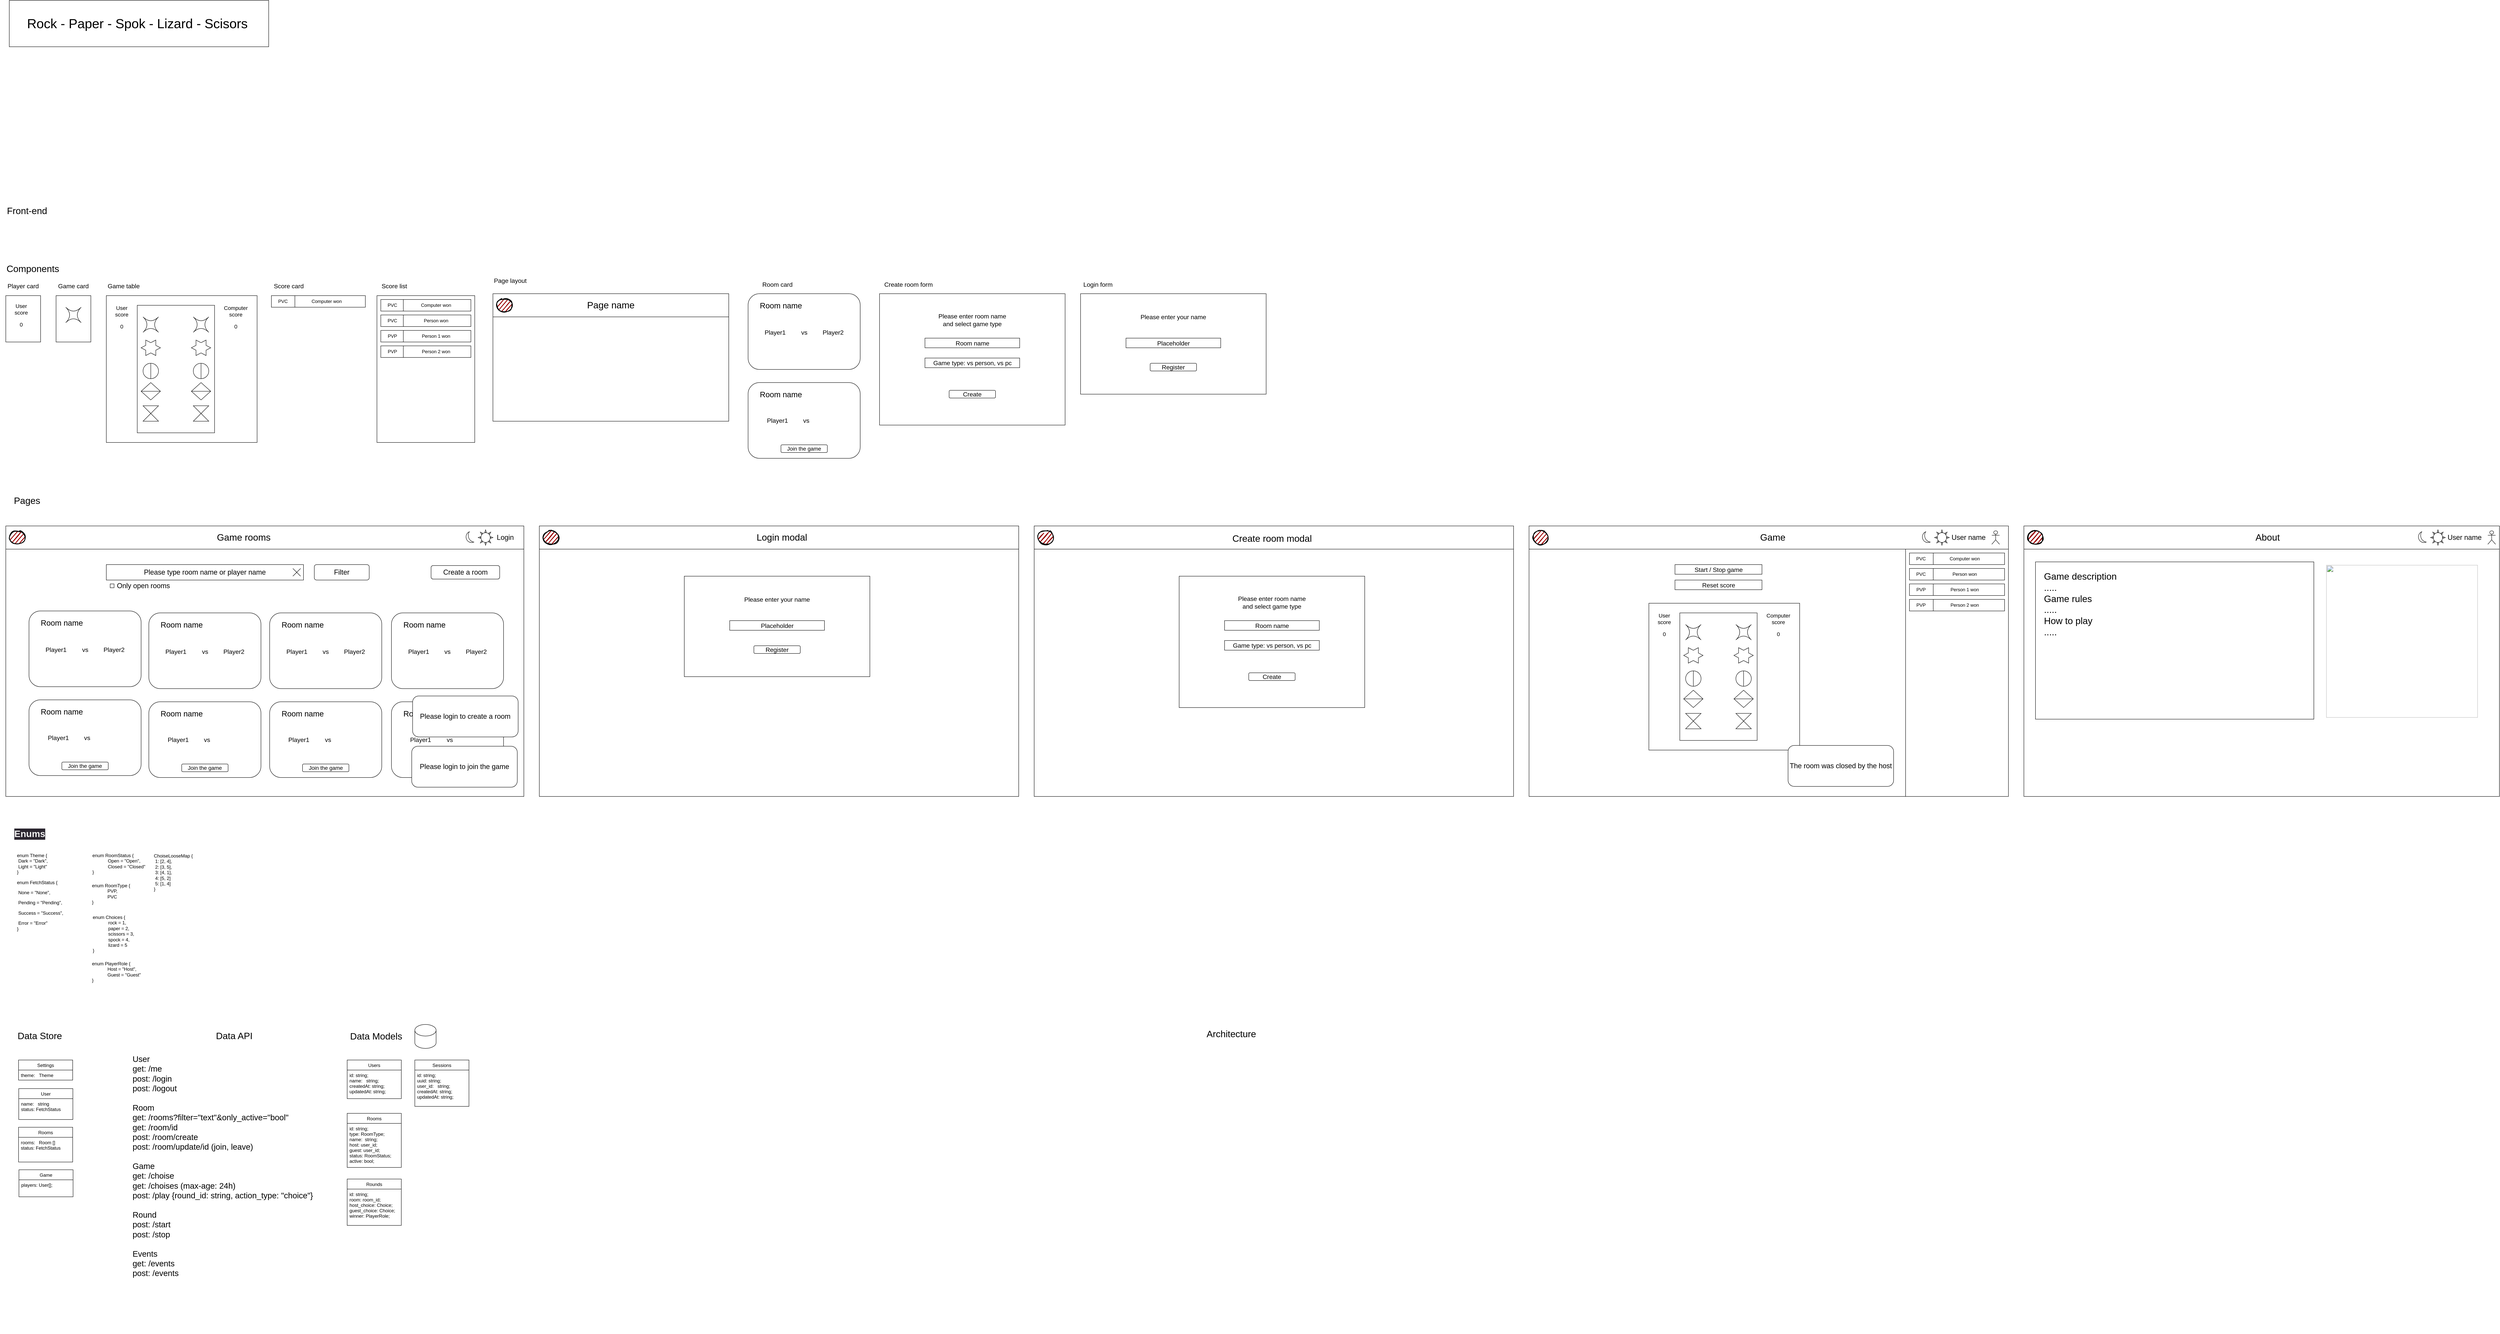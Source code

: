 <mxfile version="21.1.2" type="device">
  <diagram id="Yhe4_dBiRpnGmSM2h0tJ" name="Page-1">
    <mxGraphModel dx="391" dy="1431" grid="1" gridSize="10" guides="1" tooltips="1" connect="1" arrows="1" fold="1" page="1" pageScale="1" pageWidth="827" pageHeight="1169" math="0" shadow="0">
      <root>
        <mxCell id="0" />
        <mxCell id="1" parent="0" />
        <mxCell id="0bNmZjSGsrC72rVKNUDb-1" value="" style="rounded=0;whiteSpace=wrap;html=1;" parent="1" vertex="1">
          <mxGeometry x="400" y="204" width="390" height="380" as="geometry" />
        </mxCell>
        <mxCell id="0bNmZjSGsrC72rVKNUDb-2" value="User score" style="text;html=1;strokeColor=none;fillColor=none;align=center;verticalAlign=middle;whiteSpace=wrap;rounded=0;fontSize=14;" parent="1" vertex="1">
          <mxGeometry x="410" y="229" width="60" height="30" as="geometry" />
        </mxCell>
        <mxCell id="0bNmZjSGsrC72rVKNUDb-3" value="Computer score" style="text;html=1;strokeColor=none;fillColor=none;align=center;verticalAlign=middle;whiteSpace=wrap;rounded=0;fontSize=14;" parent="1" vertex="1">
          <mxGeometry x="700" y="229" width="70" height="30" as="geometry" />
        </mxCell>
        <mxCell id="0bNmZjSGsrC72rVKNUDb-5" value="0" style="text;html=1;strokeColor=none;fillColor=none;align=center;verticalAlign=middle;whiteSpace=wrap;rounded=0;fontSize=14;" parent="1" vertex="1">
          <mxGeometry x="410" y="269" width="60" height="30" as="geometry" />
        </mxCell>
        <mxCell id="0bNmZjSGsrC72rVKNUDb-6" value="0" style="text;html=1;strokeColor=none;fillColor=none;align=center;verticalAlign=middle;whiteSpace=wrap;rounded=0;fontSize=14;" parent="1" vertex="1">
          <mxGeometry x="700" y="269" width="70" height="30" as="geometry" />
        </mxCell>
        <mxCell id="0bNmZjSGsrC72rVKNUDb-36" value="" style="rounded=0;whiteSpace=wrap;html=1;fontSize=14;" parent="1" vertex="1">
          <mxGeometry x="480" y="229" width="200" height="330" as="geometry" />
        </mxCell>
        <mxCell id="0bNmZjSGsrC72rVKNUDb-37" value="" style="shape=collate;whiteSpace=wrap;html=1;fontSize=14;" parent="1" vertex="1">
          <mxGeometry x="625" y="489" width="40" height="40" as="geometry" />
        </mxCell>
        <mxCell id="0bNmZjSGsrC72rVKNUDb-38" value="" style="shape=sortShape;perimeter=rhombusPerimeter;whiteSpace=wrap;html=1;fontSize=14;" parent="1" vertex="1">
          <mxGeometry x="620" y="429" width="50" height="45" as="geometry" />
        </mxCell>
        <mxCell id="0bNmZjSGsrC72rVKNUDb-39" value="" style="shape=lineEllipse;line=vertical;perimeter=ellipsePerimeter;whiteSpace=wrap;html=1;backgroundOutline=1;fontSize=14;" parent="1" vertex="1">
          <mxGeometry x="625" y="379" width="40" height="40" as="geometry" />
        </mxCell>
        <mxCell id="0bNmZjSGsrC72rVKNUDb-40" value="" style="shape=switch;whiteSpace=wrap;html=1;fontSize=14;" parent="1" vertex="1">
          <mxGeometry x="625" y="259" width="40" height="40" as="geometry" />
        </mxCell>
        <mxCell id="0bNmZjSGsrC72rVKNUDb-41" value="" style="verticalLabelPosition=bottom;verticalAlign=top;html=1;shape=mxgraph.basic.6_point_star;fontSize=14;" parent="1" vertex="1">
          <mxGeometry x="620" y="319" width="50" height="40" as="geometry" />
        </mxCell>
        <mxCell id="0bNmZjSGsrC72rVKNUDb-45" value="" style="shape=collate;whiteSpace=wrap;html=1;fontSize=14;" parent="1" vertex="1">
          <mxGeometry x="495" y="489" width="40" height="40" as="geometry" />
        </mxCell>
        <mxCell id="0bNmZjSGsrC72rVKNUDb-46" value="" style="shape=sortShape;perimeter=rhombusPerimeter;whiteSpace=wrap;html=1;fontSize=14;" parent="1" vertex="1">
          <mxGeometry x="490" y="429" width="50" height="45" as="geometry" />
        </mxCell>
        <mxCell id="0bNmZjSGsrC72rVKNUDb-47" value="" style="shape=lineEllipse;line=vertical;perimeter=ellipsePerimeter;whiteSpace=wrap;html=1;backgroundOutline=1;fontSize=14;" parent="1" vertex="1">
          <mxGeometry x="495" y="379" width="40" height="40" as="geometry" />
        </mxCell>
        <mxCell id="0bNmZjSGsrC72rVKNUDb-49" value="" style="verticalLabelPosition=bottom;verticalAlign=top;html=1;shape=mxgraph.basic.6_point_star;fontSize=14;" parent="1" vertex="1">
          <mxGeometry x="490" y="319" width="50" height="40" as="geometry" />
        </mxCell>
        <mxCell id="0bNmZjSGsrC72rVKNUDb-50" value="Components" style="text;html=1;strokeColor=none;fillColor=none;align=center;verticalAlign=middle;whiteSpace=wrap;rounded=0;fontSize=24;" parent="1" vertex="1">
          <mxGeometry x="140" y="120" width="140" height="30" as="geometry" />
        </mxCell>
        <mxCell id="0bNmZjSGsrC72rVKNUDb-56" value="" style="rounded=0;whiteSpace=wrap;html=1;" parent="1" vertex="1">
          <mxGeometry x="140" y="204" width="90" height="120" as="geometry" />
        </mxCell>
        <mxCell id="0bNmZjSGsrC72rVKNUDb-62" value="User score" style="text;html=1;strokeColor=none;fillColor=none;align=center;verticalAlign=middle;whiteSpace=wrap;rounded=0;fontSize=14;" parent="1" vertex="1">
          <mxGeometry x="150" y="224" width="60" height="30" as="geometry" />
        </mxCell>
        <mxCell id="0bNmZjSGsrC72rVKNUDb-63" value="0" style="text;html=1;strokeColor=none;fillColor=none;align=center;verticalAlign=middle;whiteSpace=wrap;rounded=0;fontSize=14;" parent="1" vertex="1">
          <mxGeometry x="150" y="264" width="60" height="30" as="geometry" />
        </mxCell>
        <mxCell id="0bNmZjSGsrC72rVKNUDb-64" value="Game table" style="text;html=1;strokeColor=none;fillColor=none;align=center;verticalAlign=middle;whiteSpace=wrap;rounded=0;fontSize=16;" parent="1" vertex="1">
          <mxGeometry x="400" y="164" width="90" height="30" as="geometry" />
        </mxCell>
        <mxCell id="0bNmZjSGsrC72rVKNUDb-65" value="Player card" style="text;html=1;strokeColor=none;fillColor=none;align=center;verticalAlign=middle;whiteSpace=wrap;rounded=0;fontSize=16;" parent="1" vertex="1">
          <mxGeometry x="140" y="164" width="90" height="30" as="geometry" />
        </mxCell>
        <mxCell id="0bNmZjSGsrC72rVKNUDb-66" value="Game card" style="text;html=1;strokeColor=none;fillColor=none;align=center;verticalAlign=middle;whiteSpace=wrap;rounded=0;fontSize=16;" parent="1" vertex="1">
          <mxGeometry x="270" y="164" width="90" height="30" as="geometry" />
        </mxCell>
        <mxCell id="0bNmZjSGsrC72rVKNUDb-67" value="" style="rounded=0;whiteSpace=wrap;html=1;" parent="1" vertex="1">
          <mxGeometry x="270" y="204" width="90" height="120" as="geometry" />
        </mxCell>
        <mxCell id="0bNmZjSGsrC72rVKNUDb-70" value="" style="shape=switch;whiteSpace=wrap;html=1;fontSize=14;" parent="1" vertex="1">
          <mxGeometry x="495" y="259" width="40" height="40" as="geometry" />
        </mxCell>
        <mxCell id="0bNmZjSGsrC72rVKNUDb-71" value="" style="shape=switch;whiteSpace=wrap;html=1;fontSize=14;" parent="1" vertex="1">
          <mxGeometry x="295" y="234" width="40" height="40" as="geometry" />
        </mxCell>
        <mxCell id="cxl0kjxxXBH_ArZUtwH2-2" value="Score list" style="text;html=1;strokeColor=none;fillColor=none;align=center;verticalAlign=middle;whiteSpace=wrap;rounded=0;fontSize=16;" parent="1" vertex="1">
          <mxGeometry x="1100" y="164" width="90" height="30" as="geometry" />
        </mxCell>
        <mxCell id="cxl0kjxxXBH_ArZUtwH2-21" value="" style="rounded=0;whiteSpace=wrap;html=1;" parent="1" vertex="1">
          <mxGeometry x="1100" y="204" width="253" height="380" as="geometry" />
        </mxCell>
        <mxCell id="cxl0kjxxXBH_ArZUtwH2-22" value="" style="rounded=0;whiteSpace=wrap;html=1;" parent="1" vertex="1">
          <mxGeometry x="1110" y="214" width="233" height="30" as="geometry" />
        </mxCell>
        <mxCell id="cxl0kjxxXBH_ArZUtwH2-23" value="PVC" style="text;html=1;strokeColor=none;fillColor=none;align=center;verticalAlign=middle;whiteSpace=wrap;rounded=0;" parent="1" vertex="1">
          <mxGeometry x="1110" y="214" width="60" height="30" as="geometry" />
        </mxCell>
        <mxCell id="cxl0kjxxXBH_ArZUtwH2-25" value="" style="endArrow=none;html=1;rounded=0;entryX=0.25;entryY=0;entryDx=0;entryDy=0;exitX=0.25;exitY=1;exitDx=0;exitDy=0;" parent="1" source="cxl0kjxxXBH_ArZUtwH2-22" target="cxl0kjxxXBH_ArZUtwH2-22" edge="1">
          <mxGeometry width="50" height="50" relative="1" as="geometry">
            <mxPoint x="1170" y="274" as="sourcePoint" />
            <mxPoint x="1200" y="224" as="targetPoint" />
          </mxGeometry>
        </mxCell>
        <mxCell id="cxl0kjxxXBH_ArZUtwH2-27" value="Computer won" style="text;html=1;strokeColor=none;fillColor=none;align=center;verticalAlign=middle;whiteSpace=wrap;rounded=0;" parent="1" vertex="1">
          <mxGeometry x="1203" y="214" width="100" height="30" as="geometry" />
        </mxCell>
        <mxCell id="cxl0kjxxXBH_ArZUtwH2-28" value="" style="rounded=0;whiteSpace=wrap;html=1;" parent="1" vertex="1">
          <mxGeometry x="1110" y="254" width="233" height="30" as="geometry" />
        </mxCell>
        <mxCell id="cxl0kjxxXBH_ArZUtwH2-29" value="PVC" style="text;html=1;strokeColor=none;fillColor=none;align=center;verticalAlign=middle;whiteSpace=wrap;rounded=0;" parent="1" vertex="1">
          <mxGeometry x="1110" y="254" width="60" height="30" as="geometry" />
        </mxCell>
        <mxCell id="cxl0kjxxXBH_ArZUtwH2-30" value="" style="endArrow=none;html=1;rounded=0;entryX=0.25;entryY=0;entryDx=0;entryDy=0;exitX=0.25;exitY=1;exitDx=0;exitDy=0;" parent="1" source="cxl0kjxxXBH_ArZUtwH2-28" target="cxl0kjxxXBH_ArZUtwH2-28" edge="1">
          <mxGeometry width="50" height="50" relative="1" as="geometry">
            <mxPoint x="1170" y="314" as="sourcePoint" />
            <mxPoint x="1200" y="264" as="targetPoint" />
          </mxGeometry>
        </mxCell>
        <mxCell id="cxl0kjxxXBH_ArZUtwH2-31" value="Person won" style="text;html=1;strokeColor=none;fillColor=none;align=center;verticalAlign=middle;whiteSpace=wrap;rounded=0;" parent="1" vertex="1">
          <mxGeometry x="1203" y="254" width="100" height="30" as="geometry" />
        </mxCell>
        <mxCell id="cxl0kjxxXBH_ArZUtwH2-32" value="" style="rounded=0;whiteSpace=wrap;html=1;" parent="1" vertex="1">
          <mxGeometry x="1110" y="294" width="233" height="30" as="geometry" />
        </mxCell>
        <mxCell id="cxl0kjxxXBH_ArZUtwH2-33" value="PVP" style="text;html=1;strokeColor=none;fillColor=none;align=center;verticalAlign=middle;whiteSpace=wrap;rounded=0;" parent="1" vertex="1">
          <mxGeometry x="1110" y="294" width="60" height="30" as="geometry" />
        </mxCell>
        <mxCell id="cxl0kjxxXBH_ArZUtwH2-34" value="" style="endArrow=none;html=1;rounded=0;entryX=0.25;entryY=0;entryDx=0;entryDy=0;exitX=0.25;exitY=1;exitDx=0;exitDy=0;" parent="1" source="cxl0kjxxXBH_ArZUtwH2-32" target="cxl0kjxxXBH_ArZUtwH2-32" edge="1">
          <mxGeometry width="50" height="50" relative="1" as="geometry">
            <mxPoint x="1170" y="354" as="sourcePoint" />
            <mxPoint x="1200" y="304" as="targetPoint" />
          </mxGeometry>
        </mxCell>
        <mxCell id="cxl0kjxxXBH_ArZUtwH2-35" value="Person 1 won" style="text;html=1;strokeColor=none;fillColor=none;align=center;verticalAlign=middle;whiteSpace=wrap;rounded=0;" parent="1" vertex="1">
          <mxGeometry x="1203" y="294" width="100" height="30" as="geometry" />
        </mxCell>
        <mxCell id="cxl0kjxxXBH_ArZUtwH2-36" value="" style="rounded=0;whiteSpace=wrap;html=1;" parent="1" vertex="1">
          <mxGeometry x="1110" y="334" width="233" height="30" as="geometry" />
        </mxCell>
        <mxCell id="cxl0kjxxXBH_ArZUtwH2-37" value="PVP" style="text;html=1;strokeColor=none;fillColor=none;align=center;verticalAlign=middle;whiteSpace=wrap;rounded=0;" parent="1" vertex="1">
          <mxGeometry x="1110" y="334" width="60" height="30" as="geometry" />
        </mxCell>
        <mxCell id="cxl0kjxxXBH_ArZUtwH2-38" value="" style="endArrow=none;html=1;rounded=0;entryX=0.25;entryY=0;entryDx=0;entryDy=0;exitX=0.25;exitY=1;exitDx=0;exitDy=0;" parent="1" source="cxl0kjxxXBH_ArZUtwH2-36" target="cxl0kjxxXBH_ArZUtwH2-36" edge="1">
          <mxGeometry width="50" height="50" relative="1" as="geometry">
            <mxPoint x="1170" y="394" as="sourcePoint" />
            <mxPoint x="1200" y="344" as="targetPoint" />
          </mxGeometry>
        </mxCell>
        <mxCell id="cxl0kjxxXBH_ArZUtwH2-39" value="Person 2&amp;nbsp;won" style="text;html=1;strokeColor=none;fillColor=none;align=center;verticalAlign=middle;whiteSpace=wrap;rounded=0;" parent="1" vertex="1">
          <mxGeometry x="1203" y="334" width="100" height="30" as="geometry" />
        </mxCell>
        <mxCell id="cxl0kjxxXBH_ArZUtwH2-40" value="Score card" style="text;html=1;strokeColor=none;fillColor=none;align=center;verticalAlign=middle;whiteSpace=wrap;rounded=0;fontSize=16;" parent="1" vertex="1">
          <mxGeometry x="827" y="164" width="90" height="30" as="geometry" />
        </mxCell>
        <mxCell id="cxl0kjxxXBH_ArZUtwH2-41" value="" style="rounded=0;whiteSpace=wrap;html=1;" parent="1" vertex="1">
          <mxGeometry x="827" y="204" width="243" height="30" as="geometry" />
        </mxCell>
        <mxCell id="cxl0kjxxXBH_ArZUtwH2-42" value="PVC" style="text;html=1;strokeColor=none;fillColor=none;align=center;verticalAlign=middle;whiteSpace=wrap;rounded=0;" parent="1" vertex="1">
          <mxGeometry x="827" y="204" width="60" height="30" as="geometry" />
        </mxCell>
        <mxCell id="cxl0kjxxXBH_ArZUtwH2-43" value="" style="endArrow=none;html=1;rounded=0;entryX=0.25;entryY=0;entryDx=0;entryDy=0;exitX=0.25;exitY=1;exitDx=0;exitDy=0;" parent="1" source="cxl0kjxxXBH_ArZUtwH2-41" target="cxl0kjxxXBH_ArZUtwH2-41" edge="1">
          <mxGeometry width="50" height="50" relative="1" as="geometry">
            <mxPoint x="887" y="264" as="sourcePoint" />
            <mxPoint x="917" y="214" as="targetPoint" />
          </mxGeometry>
        </mxCell>
        <mxCell id="cxl0kjxxXBH_ArZUtwH2-44" value="Computer won" style="text;html=1;strokeColor=none;fillColor=none;align=center;verticalAlign=middle;whiteSpace=wrap;rounded=0;" parent="1" vertex="1">
          <mxGeometry x="920" y="204" width="100" height="30" as="geometry" />
        </mxCell>
        <mxCell id="cxl0kjxxXBH_ArZUtwH2-80" value="" style="rounded=0;whiteSpace=wrap;html=1;" parent="1" vertex="1">
          <mxGeometry x="4080" y="800" width="1240" height="700" as="geometry" />
        </mxCell>
        <mxCell id="cxl0kjxxXBH_ArZUtwH2-81" value="" style="rounded=0;whiteSpace=wrap;html=1;" parent="1" vertex="1">
          <mxGeometry x="4390" y="1000" width="390" height="380" as="geometry" />
        </mxCell>
        <mxCell id="cxl0kjxxXBH_ArZUtwH2-82" value="User score" style="text;html=1;strokeColor=none;fillColor=none;align=center;verticalAlign=middle;whiteSpace=wrap;rounded=0;fontSize=14;" parent="1" vertex="1">
          <mxGeometry x="4400" y="1025" width="60" height="30" as="geometry" />
        </mxCell>
        <mxCell id="cxl0kjxxXBH_ArZUtwH2-83" value="Computer score" style="text;html=1;strokeColor=none;fillColor=none;align=center;verticalAlign=middle;whiteSpace=wrap;rounded=0;fontSize=14;" parent="1" vertex="1">
          <mxGeometry x="4690" y="1025" width="70" height="30" as="geometry" />
        </mxCell>
        <mxCell id="cxl0kjxxXBH_ArZUtwH2-84" value="0" style="text;html=1;strokeColor=none;fillColor=none;align=center;verticalAlign=middle;whiteSpace=wrap;rounded=0;fontSize=14;" parent="1" vertex="1">
          <mxGeometry x="4400" y="1065" width="60" height="30" as="geometry" />
        </mxCell>
        <mxCell id="cxl0kjxxXBH_ArZUtwH2-85" value="0" style="text;html=1;strokeColor=none;fillColor=none;align=center;verticalAlign=middle;whiteSpace=wrap;rounded=0;fontSize=14;" parent="1" vertex="1">
          <mxGeometry x="4690" y="1065" width="70" height="30" as="geometry" />
        </mxCell>
        <mxCell id="cxl0kjxxXBH_ArZUtwH2-86" value="" style="rounded=0;whiteSpace=wrap;html=1;fontSize=14;" parent="1" vertex="1">
          <mxGeometry x="4470" y="1025" width="200" height="330" as="geometry" />
        </mxCell>
        <mxCell id="cxl0kjxxXBH_ArZUtwH2-87" value="" style="shape=collate;whiteSpace=wrap;html=1;fontSize=14;" parent="1" vertex="1">
          <mxGeometry x="4615" y="1285" width="40" height="40" as="geometry" />
        </mxCell>
        <mxCell id="cxl0kjxxXBH_ArZUtwH2-88" value="" style="shape=sortShape;perimeter=rhombusPerimeter;whiteSpace=wrap;html=1;fontSize=14;" parent="1" vertex="1">
          <mxGeometry x="4610" y="1225" width="50" height="45" as="geometry" />
        </mxCell>
        <mxCell id="cxl0kjxxXBH_ArZUtwH2-89" value="" style="shape=lineEllipse;line=vertical;perimeter=ellipsePerimeter;whiteSpace=wrap;html=1;backgroundOutline=1;fontSize=14;" parent="1" vertex="1">
          <mxGeometry x="4615" y="1175" width="40" height="40" as="geometry" />
        </mxCell>
        <mxCell id="cxl0kjxxXBH_ArZUtwH2-90" value="" style="shape=switch;whiteSpace=wrap;html=1;fontSize=14;" parent="1" vertex="1">
          <mxGeometry x="4615" y="1055" width="40" height="40" as="geometry" />
        </mxCell>
        <mxCell id="cxl0kjxxXBH_ArZUtwH2-91" value="" style="verticalLabelPosition=bottom;verticalAlign=top;html=1;shape=mxgraph.basic.6_point_star;fontSize=14;" parent="1" vertex="1">
          <mxGeometry x="4610" y="1115" width="50" height="40" as="geometry" />
        </mxCell>
        <mxCell id="cxl0kjxxXBH_ArZUtwH2-92" value="" style="shape=collate;whiteSpace=wrap;html=1;fontSize=14;" parent="1" vertex="1">
          <mxGeometry x="4485" y="1285" width="40" height="40" as="geometry" />
        </mxCell>
        <mxCell id="cxl0kjxxXBH_ArZUtwH2-93" value="" style="shape=sortShape;perimeter=rhombusPerimeter;whiteSpace=wrap;html=1;fontSize=14;" parent="1" vertex="1">
          <mxGeometry x="4480" y="1225" width="50" height="45" as="geometry" />
        </mxCell>
        <mxCell id="cxl0kjxxXBH_ArZUtwH2-94" value="" style="shape=lineEllipse;line=vertical;perimeter=ellipsePerimeter;whiteSpace=wrap;html=1;backgroundOutline=1;fontSize=14;" parent="1" vertex="1">
          <mxGeometry x="4485" y="1175" width="40" height="40" as="geometry" />
        </mxCell>
        <mxCell id="cxl0kjxxXBH_ArZUtwH2-95" value="" style="verticalLabelPosition=bottom;verticalAlign=top;html=1;shape=mxgraph.basic.6_point_star;fontSize=14;" parent="1" vertex="1">
          <mxGeometry x="4480" y="1115" width="50" height="40" as="geometry" />
        </mxCell>
        <mxCell id="cxl0kjxxXBH_ArZUtwH2-96" value="" style="shape=switch;whiteSpace=wrap;html=1;fontSize=14;" parent="1" vertex="1">
          <mxGeometry x="4485" y="1055" width="40" height="40" as="geometry" />
        </mxCell>
        <mxCell id="cxl0kjxxXBH_ArZUtwH2-97" value="" style="rounded=0;whiteSpace=wrap;html=1;" parent="1" vertex="1">
          <mxGeometry x="5054" y="860" width="266" height="640" as="geometry" />
        </mxCell>
        <mxCell id="cxl0kjxxXBH_ArZUtwH2-98" value="" style="rounded=0;whiteSpace=wrap;html=1;" parent="1" vertex="1">
          <mxGeometry x="5064" y="870" width="246" height="30" as="geometry" />
        </mxCell>
        <mxCell id="cxl0kjxxXBH_ArZUtwH2-99" value="PVC" style="text;html=1;strokeColor=none;fillColor=none;align=center;verticalAlign=middle;whiteSpace=wrap;rounded=0;" parent="1" vertex="1">
          <mxGeometry x="5064" y="870" width="60" height="30" as="geometry" />
        </mxCell>
        <mxCell id="cxl0kjxxXBH_ArZUtwH2-100" value="" style="endArrow=none;html=1;rounded=0;entryX=0.25;entryY=0;entryDx=0;entryDy=0;exitX=0.25;exitY=1;exitDx=0;exitDy=0;" parent="1" source="cxl0kjxxXBH_ArZUtwH2-98" target="cxl0kjxxXBH_ArZUtwH2-98" edge="1">
          <mxGeometry width="50" height="50" relative="1" as="geometry">
            <mxPoint x="5124" y="930" as="sourcePoint" />
            <mxPoint x="5154" y="880" as="targetPoint" />
          </mxGeometry>
        </mxCell>
        <mxCell id="cxl0kjxxXBH_ArZUtwH2-101" value="Computer won" style="text;html=1;strokeColor=none;fillColor=none;align=center;verticalAlign=middle;whiteSpace=wrap;rounded=0;" parent="1" vertex="1">
          <mxGeometry x="5157" y="870" width="100" height="30" as="geometry" />
        </mxCell>
        <mxCell id="cxl0kjxxXBH_ArZUtwH2-102" value="" style="rounded=0;whiteSpace=wrap;html=1;" parent="1" vertex="1">
          <mxGeometry x="5064" y="910" width="246" height="30" as="geometry" />
        </mxCell>
        <mxCell id="cxl0kjxxXBH_ArZUtwH2-103" value="PVC" style="text;html=1;strokeColor=none;fillColor=none;align=center;verticalAlign=middle;whiteSpace=wrap;rounded=0;" parent="1" vertex="1">
          <mxGeometry x="5064" y="910" width="60" height="30" as="geometry" />
        </mxCell>
        <mxCell id="cxl0kjxxXBH_ArZUtwH2-104" value="" style="endArrow=none;html=1;rounded=0;entryX=0.25;entryY=0;entryDx=0;entryDy=0;exitX=0.25;exitY=1;exitDx=0;exitDy=0;" parent="1" source="cxl0kjxxXBH_ArZUtwH2-102" target="cxl0kjxxXBH_ArZUtwH2-102" edge="1">
          <mxGeometry width="50" height="50" relative="1" as="geometry">
            <mxPoint x="5124" y="970" as="sourcePoint" />
            <mxPoint x="5154" y="920" as="targetPoint" />
          </mxGeometry>
        </mxCell>
        <mxCell id="cxl0kjxxXBH_ArZUtwH2-105" value="Person won" style="text;html=1;strokeColor=none;fillColor=none;align=center;verticalAlign=middle;whiteSpace=wrap;rounded=0;" parent="1" vertex="1">
          <mxGeometry x="5157" y="910" width="100" height="30" as="geometry" />
        </mxCell>
        <mxCell id="cxl0kjxxXBH_ArZUtwH2-106" value="" style="rounded=0;whiteSpace=wrap;html=1;" parent="1" vertex="1">
          <mxGeometry x="5064" y="950" width="246" height="30" as="geometry" />
        </mxCell>
        <mxCell id="cxl0kjxxXBH_ArZUtwH2-107" value="PVP" style="text;html=1;strokeColor=none;fillColor=none;align=center;verticalAlign=middle;whiteSpace=wrap;rounded=0;" parent="1" vertex="1">
          <mxGeometry x="5064" y="950" width="60" height="30" as="geometry" />
        </mxCell>
        <mxCell id="cxl0kjxxXBH_ArZUtwH2-108" value="" style="endArrow=none;html=1;rounded=0;entryX=0.25;entryY=0;entryDx=0;entryDy=0;exitX=0.25;exitY=1;exitDx=0;exitDy=0;" parent="1" source="cxl0kjxxXBH_ArZUtwH2-106" target="cxl0kjxxXBH_ArZUtwH2-106" edge="1">
          <mxGeometry width="50" height="50" relative="1" as="geometry">
            <mxPoint x="5124" y="1010" as="sourcePoint" />
            <mxPoint x="5154" y="960" as="targetPoint" />
          </mxGeometry>
        </mxCell>
        <mxCell id="cxl0kjxxXBH_ArZUtwH2-109" value="Person 1 won" style="text;html=1;strokeColor=none;fillColor=none;align=center;verticalAlign=middle;whiteSpace=wrap;rounded=0;" parent="1" vertex="1">
          <mxGeometry x="5157" y="950" width="100" height="30" as="geometry" />
        </mxCell>
        <mxCell id="cxl0kjxxXBH_ArZUtwH2-110" value="" style="rounded=0;whiteSpace=wrap;html=1;" parent="1" vertex="1">
          <mxGeometry x="5064" y="990" width="246" height="30" as="geometry" />
        </mxCell>
        <mxCell id="cxl0kjxxXBH_ArZUtwH2-111" value="PVP" style="text;html=1;strokeColor=none;fillColor=none;align=center;verticalAlign=middle;whiteSpace=wrap;rounded=0;" parent="1" vertex="1">
          <mxGeometry x="5064" y="990" width="60" height="30" as="geometry" />
        </mxCell>
        <mxCell id="cxl0kjxxXBH_ArZUtwH2-112" value="" style="endArrow=none;html=1;rounded=0;entryX=0.25;entryY=0;entryDx=0;entryDy=0;exitX=0.25;exitY=1;exitDx=0;exitDy=0;" parent="1" source="cxl0kjxxXBH_ArZUtwH2-110" target="cxl0kjxxXBH_ArZUtwH2-110" edge="1">
          <mxGeometry width="50" height="50" relative="1" as="geometry">
            <mxPoint x="5124" y="1050" as="sourcePoint" />
            <mxPoint x="5154" y="1000" as="targetPoint" />
          </mxGeometry>
        </mxCell>
        <mxCell id="cxl0kjxxXBH_ArZUtwH2-113" value="Person 2&amp;nbsp;won" style="text;html=1;strokeColor=none;fillColor=none;align=center;verticalAlign=middle;whiteSpace=wrap;rounded=0;" parent="1" vertex="1">
          <mxGeometry x="5157" y="990" width="100" height="30" as="geometry" />
        </mxCell>
        <mxCell id="cxl0kjxxXBH_ArZUtwH2-114" value="" style="rounded=0;whiteSpace=wrap;html=1;" parent="1" vertex="1">
          <mxGeometry x="4080" y="800" width="1240" height="60" as="geometry" />
        </mxCell>
        <mxCell id="cxl0kjxxXBH_ArZUtwH2-115" value="" style="ellipse;whiteSpace=wrap;html=1;strokeWidth=2;fillWeight=2;hachureGap=8;fillColor=#990000;fillStyle=dots;sketch=1;" parent="1" vertex="1">
          <mxGeometry x="4090" y="812.5" width="40" height="35" as="geometry" />
        </mxCell>
        <mxCell id="cxl0kjxxXBH_ArZUtwH2-119" value="Game" style="text;html=1;strokeColor=none;fillColor=none;align=center;verticalAlign=middle;whiteSpace=wrap;rounded=0;fontSize=24;" parent="1" vertex="1">
          <mxGeometry x="4633.75" y="815" width="152.5" height="30" as="geometry" />
        </mxCell>
        <mxCell id="cxl0kjxxXBH_ArZUtwH2-122" value="" style="rounded=0;whiteSpace=wrap;html=1;" parent="1" vertex="1">
          <mxGeometry x="5360" y="800" width="1230" height="700" as="geometry" />
        </mxCell>
        <mxCell id="cxl0kjxxXBH_ArZUtwH2-156" value="" style="rounded=0;whiteSpace=wrap;html=1;" parent="1" vertex="1">
          <mxGeometry x="5360" y="800" width="1230" height="60" as="geometry" />
        </mxCell>
        <mxCell id="cxl0kjxxXBH_ArZUtwH2-157" value="" style="ellipse;whiteSpace=wrap;html=1;strokeWidth=2;fillWeight=2;hachureGap=8;fillColor=#990000;fillStyle=dots;sketch=1;" parent="1" vertex="1">
          <mxGeometry x="5370" y="812.5" width="40" height="35" as="geometry" />
        </mxCell>
        <mxCell id="cxl0kjxxXBH_ArZUtwH2-158" value="About" style="text;html=1;strokeColor=none;fillColor=none;align=center;verticalAlign=middle;whiteSpace=wrap;rounded=0;fontSize=24;" parent="1" vertex="1">
          <mxGeometry x="5913.75" y="815" width="152.5" height="30" as="geometry" />
        </mxCell>
        <mxCell id="cxl0kjxxXBH_ArZUtwH2-162" value="&lt;meta charset=&quot;utf-8&quot;&gt;&lt;b id=&quot;docs-internal-guid-2ac57503-7fff-f6e9-b4ce-fe7399920512&quot; style=&quot;font-weight:normal;&quot;&gt;&lt;span style=&quot;border:none;display:inline-block;overflow:hidden;width:392px;height:395px;&quot;&gt;&lt;img style=&quot;margin-left:0px;margin-top:0px;&quot; height=&quot;395&quot; width=&quot;392&quot; src=&quot;https://lh4.googleusercontent.com/ucB3--M_30yGmEJfpCYrcSXI10EfaZs7s7QzJCr9ZlQcQEuOCeqfJs1aZdH_60KvUX0px6kwdvN_eWKWVX5hDx8XnCVTqWFpMG9bXi8JX_VUq0w6X02LqLYFUOr1EMrZA6esCNFl2YM-uINndnB2cv4&quot;&gt;&lt;/span&gt;&lt;/b&gt;" style="text;whiteSpace=wrap;html=1;fontSize=24;" parent="1" vertex="1">
          <mxGeometry x="6140" y="894" width="430" height="430" as="geometry" />
        </mxCell>
        <mxCell id="cxl0kjxxXBH_ArZUtwH2-163" value="" style="rounded=0;whiteSpace=wrap;html=1;fontSize=24;" parent="1" vertex="1">
          <mxGeometry x="5390" y="893" width="720" height="407" as="geometry" />
        </mxCell>
        <mxCell id="cxl0kjxxXBH_ArZUtwH2-165" value="Game description&lt;br&gt;.....&lt;br&gt;Game rules&lt;br&gt;.....&lt;br&gt;How to play&lt;br&gt;....." style="text;html=1;strokeColor=none;fillColor=none;align=left;verticalAlign=top;whiteSpace=wrap;rounded=0;fontSize=24;" parent="1" vertex="1">
          <mxGeometry x="5410" y="910" width="540" height="320" as="geometry" />
        </mxCell>
        <mxCell id="47OpDiA0oA8PgdaGgZOF-1" value="" style="rounded=0;whiteSpace=wrap;html=1;" parent="1" vertex="1">
          <mxGeometry x="149" y="-560" width="671" height="120" as="geometry" />
        </mxCell>
        <mxCell id="47OpDiA0oA8PgdaGgZOF-2" value="Rock - Paper - Spok - Lizard - Scisors&amp;nbsp;" style="text;html=1;strokeColor=none;fillColor=none;align=center;verticalAlign=middle;whiteSpace=wrap;rounded=0;fontSize=34;" parent="1" vertex="1">
          <mxGeometry x="174.5" y="-542.5" width="620" height="85" as="geometry" />
        </mxCell>
        <mxCell id="47OpDiA0oA8PgdaGgZOF-55" value="Start / Stop game" style="rounded=0;whiteSpace=wrap;html=1;fontSize=16;" parent="1" vertex="1">
          <mxGeometry x="4457.5" y="900" width="225" height="25" as="geometry" />
        </mxCell>
        <mxCell id="47OpDiA0oA8PgdaGgZOF-56" value="Reset score" style="rounded=0;whiteSpace=wrap;html=1;fontSize=16;" parent="1" vertex="1">
          <mxGeometry x="4457.5" y="940" width="225" height="25" as="geometry" />
        </mxCell>
        <mxCell id="47OpDiA0oA8PgdaGgZOF-98" value="Pages" style="text;html=1;strokeColor=none;fillColor=none;align=center;verticalAlign=middle;whiteSpace=wrap;rounded=0;fontSize=24;" parent="1" vertex="1">
          <mxGeometry x="140" y="720" width="110" height="30" as="geometry" />
        </mxCell>
        <mxCell id="47OpDiA0oA8PgdaGgZOF-100" value="" style="rounded=0;whiteSpace=wrap;html=1;" parent="1" vertex="1">
          <mxGeometry x="1400" y="199" width="610" height="330" as="geometry" />
        </mxCell>
        <mxCell id="47OpDiA0oA8PgdaGgZOF-101" value="" style="rounded=0;whiteSpace=wrap;html=1;" parent="1" vertex="1">
          <mxGeometry x="1400" y="199" width="610" height="60" as="geometry" />
        </mxCell>
        <mxCell id="47OpDiA0oA8PgdaGgZOF-102" value="" style="ellipse;whiteSpace=wrap;html=1;strokeWidth=2;fillWeight=2;hachureGap=8;fillColor=#990000;fillStyle=dots;sketch=1;" parent="1" vertex="1">
          <mxGeometry x="1410" y="211.5" width="40" height="35" as="geometry" />
        </mxCell>
        <mxCell id="47OpDiA0oA8PgdaGgZOF-103" value="Page name" style="text;html=1;strokeColor=none;fillColor=none;align=center;verticalAlign=middle;whiteSpace=wrap;rounded=0;fontSize=24;" parent="1" vertex="1">
          <mxGeometry x="1635" y="214" width="140" height="30" as="geometry" />
        </mxCell>
        <mxCell id="47OpDiA0oA8PgdaGgZOF-105" value="Page layout" style="text;html=1;strokeColor=none;fillColor=none;align=center;verticalAlign=middle;whiteSpace=wrap;rounded=0;fontSize=16;" parent="1" vertex="1">
          <mxGeometry x="1400" y="150" width="90" height="30" as="geometry" />
        </mxCell>
        <mxCell id="47OpDiA0oA8PgdaGgZOF-106" value="" style="rounded=0;whiteSpace=wrap;html=1;" parent="1" vertex="1">
          <mxGeometry x="1520" y="800" width="1240" height="700" as="geometry" />
        </mxCell>
        <mxCell id="47OpDiA0oA8PgdaGgZOF-107" value="" style="rounded=0;whiteSpace=wrap;html=1;" parent="1" vertex="1">
          <mxGeometry x="1520" y="800" width="1240" height="60" as="geometry" />
        </mxCell>
        <mxCell id="47OpDiA0oA8PgdaGgZOF-108" value="" style="ellipse;whiteSpace=wrap;html=1;strokeWidth=2;fillWeight=2;hachureGap=8;fillColor=#990000;fillStyle=dots;sketch=1;" parent="1" vertex="1">
          <mxGeometry x="1530" y="812.5" width="40" height="35" as="geometry" />
        </mxCell>
        <mxCell id="47OpDiA0oA8PgdaGgZOF-109" value="Login modal" style="text;html=1;strokeColor=none;fillColor=none;align=center;verticalAlign=middle;whiteSpace=wrap;rounded=0;fontSize=24;" parent="1" vertex="1">
          <mxGeometry x="2065" y="815" width="165" height="30" as="geometry" />
        </mxCell>
        <mxCell id="47OpDiA0oA8PgdaGgZOF-110" value="" style="rounded=0;whiteSpace=wrap;html=1;" parent="1" vertex="1">
          <mxGeometry x="1895" y="930" width="480" height="260" as="geometry" />
        </mxCell>
        <mxCell id="47OpDiA0oA8PgdaGgZOF-111" value="Please enter your name" style="text;html=1;strokeColor=none;fillColor=none;align=center;verticalAlign=middle;whiteSpace=wrap;rounded=0;fontSize=16;" parent="1" vertex="1">
          <mxGeometry x="2035" y="975" width="200" height="30" as="geometry" />
        </mxCell>
        <mxCell id="47OpDiA0oA8PgdaGgZOF-112" value="Placeholder" style="rounded=0;whiteSpace=wrap;html=1;fontSize=16;" parent="1" vertex="1">
          <mxGeometry x="2012.5" y="1045" width="245" height="25" as="geometry" />
        </mxCell>
        <mxCell id="47OpDiA0oA8PgdaGgZOF-113" value="Register" style="rounded=1;whiteSpace=wrap;html=1;fontSize=16;" parent="1" vertex="1">
          <mxGeometry x="2075" y="1110" width="120" height="20" as="geometry" />
        </mxCell>
        <mxCell id="47OpDiA0oA8PgdaGgZOF-114" value="" style="rounded=0;whiteSpace=wrap;html=1;" parent="1" vertex="1">
          <mxGeometry x="140" y="800" width="1340" height="700" as="geometry" />
        </mxCell>
        <mxCell id="47OpDiA0oA8PgdaGgZOF-115" value="" style="rounded=0;whiteSpace=wrap;html=1;" parent="1" vertex="1">
          <mxGeometry x="140" y="800" width="1340" height="60" as="geometry" />
        </mxCell>
        <mxCell id="47OpDiA0oA8PgdaGgZOF-116" value="" style="ellipse;whiteSpace=wrap;html=1;strokeWidth=2;fillWeight=2;hachureGap=8;fillColor=#990000;fillStyle=dots;sketch=1;" parent="1" vertex="1">
          <mxGeometry x="150" y="812.5" width="40" height="35" as="geometry" />
        </mxCell>
        <mxCell id="47OpDiA0oA8PgdaGgZOF-117" value="Game rooms" style="text;html=1;strokeColor=none;fillColor=none;align=center;verticalAlign=middle;whiteSpace=wrap;rounded=0;fontSize=24;" parent="1" vertex="1">
          <mxGeometry x="662.5" y="815" width="185" height="30" as="geometry" />
        </mxCell>
        <mxCell id="47OpDiA0oA8PgdaGgZOF-124" value="Data API" style="text;html=1;strokeColor=none;fillColor=none;align=center;verticalAlign=middle;whiteSpace=wrap;rounded=0;fontSize=24;" parent="1" vertex="1">
          <mxGeometry x="661" y="2105" width="140" height="30" as="geometry" />
        </mxCell>
        <mxCell id="47OpDiA0oA8PgdaGgZOF-125" value="Data Store" style="text;html=1;strokeColor=none;fillColor=none;align=center;verticalAlign=middle;whiteSpace=wrap;rounded=0;fontSize=24;" parent="1" vertex="1">
          <mxGeometry x="157.5" y="2105" width="140" height="30" as="geometry" />
        </mxCell>
        <mxCell id="47OpDiA0oA8PgdaGgZOF-126" value="Architecture" style="text;html=1;strokeColor=none;fillColor=none;align=center;verticalAlign=middle;whiteSpace=wrap;rounded=0;fontSize=24;" parent="1" vertex="1">
          <mxGeometry x="3240" y="2100" width="140" height="30" as="geometry" />
        </mxCell>
        <mxCell id="47OpDiA0oA8PgdaGgZOF-127" value="Settings" style="swimlane;fontStyle=0;childLayout=stackLayout;horizontal=1;startSize=26;fillColor=none;horizontalStack=0;resizeParent=1;resizeParentMax=0;resizeLast=0;collapsible=1;marginBottom=0;" parent="1" vertex="1">
          <mxGeometry x="173" y="2182" width="140" height="52" as="geometry" />
        </mxCell>
        <mxCell id="47OpDiA0oA8PgdaGgZOF-128" value="theme:   Theme" style="text;strokeColor=none;fillColor=none;align=left;verticalAlign=top;spacingLeft=4;spacingRight=4;overflow=hidden;rotatable=0;points=[[0,0.5],[1,0.5]];portConstraint=eastwest;" parent="47OpDiA0oA8PgdaGgZOF-127" vertex="1">
          <mxGeometry y="26" width="140" height="26" as="geometry" />
        </mxCell>
        <mxCell id="47OpDiA0oA8PgdaGgZOF-129" value="&lt;h1&gt;&lt;/h1&gt;enum&amp;nbsp;&lt;span style=&quot;background-color: initial;&quot;&gt;Theme {&lt;br&gt;&lt;/span&gt;&lt;span style=&quot;background-color: initial;&quot;&gt;&lt;span style=&quot;white-space: pre;&quot;&gt; &lt;/span&gt;Dark = &quot;Dark&quot;,&lt;br&gt;&lt;/span&gt;&lt;span style=&quot;background-color: initial;&quot;&gt;&lt;span style=&quot;white-space: pre;&quot;&gt; &lt;/span&gt;Light = &quot;Light&quot;&lt;br&gt;&lt;/span&gt;&lt;span style=&quot;background-color: initial;&quot;&gt;}&lt;/span&gt;&lt;span style=&quot;background-color: initial;&quot;&gt;&lt;br&gt;&lt;/span&gt;&lt;p&gt;&lt;span style=&quot;background-color: initial;&quot;&gt;enum FetchStatus {&lt;/span&gt;&lt;/p&gt;&lt;p&gt;&lt;span style=&quot;background-color: initial; white-space: pre;&quot;&gt; &lt;/span&gt;&lt;span style=&quot;background-color: initial;&quot;&gt;None = &quot;None&quot;,&lt;/span&gt;&lt;/p&gt;&lt;p&gt;&lt;span style=&quot;background-color: initial;&quot;&gt;&lt;span style=&quot;white-space: pre;&quot;&gt; &lt;/span&gt;Pending = &quot;Pending&quot;,&lt;/span&gt;&lt;/p&gt;&lt;p&gt;&lt;span style=&quot;background-color: initial;&quot;&gt;&lt;span style=&quot;white-space: pre;&quot;&gt; &lt;/span&gt;Success = &quot;Success&quot;,&lt;/span&gt;&lt;/p&gt;&lt;span style=&quot;white-space: pre;&quot;&gt; &lt;/span&gt;Error = &quot;Error&quot;&lt;br&gt;&lt;span style=&quot;background-color: initial;&quot;&gt;}&lt;/span&gt;" style="text;html=1;strokeColor=none;fillColor=none;spacing=5;spacingTop=-20;whiteSpace=wrap;overflow=hidden;rounded=0;" parent="1" vertex="1">
          <mxGeometry x="163.5" y="1640" width="162" height="400" as="geometry" />
        </mxCell>
        <mxCell id="47OpDiA0oA8PgdaGgZOF-130" value="User" style="swimlane;fontStyle=0;childLayout=stackLayout;horizontal=1;startSize=26;fillColor=none;horizontalStack=0;resizeParent=1;resizeParentMax=0;resizeLast=0;collapsible=1;marginBottom=0;" parent="1" vertex="1">
          <mxGeometry x="173.5" y="2256" width="140" height="80" as="geometry" />
        </mxCell>
        <mxCell id="47OpDiA0oA8PgdaGgZOF-131" value="name:   string&#xa;status: FetchStatus" style="text;strokeColor=none;fillColor=none;align=left;verticalAlign=top;spacingLeft=4;spacingRight=4;overflow=hidden;rotatable=0;points=[[0,0.5],[1,0.5]];portConstraint=eastwest;" parent="47OpDiA0oA8PgdaGgZOF-130" vertex="1">
          <mxGeometry y="26" width="140" height="54" as="geometry" />
        </mxCell>
        <mxCell id="47OpDiA0oA8PgdaGgZOF-132" value="Rooms" style="swimlane;fontStyle=0;childLayout=stackLayout;horizontal=1;startSize=26;fillColor=none;horizontalStack=0;resizeParent=1;resizeParentMax=0;resizeLast=0;collapsible=1;marginBottom=0;" parent="1" vertex="1">
          <mxGeometry x="173" y="2356" width="140" height="90" as="geometry" />
        </mxCell>
        <mxCell id="47OpDiA0oA8PgdaGgZOF-133" value="rooms:   Room []&#xa;status: FetchStatus" style="text;strokeColor=none;fillColor=none;align=left;verticalAlign=top;spacingLeft=4;spacingRight=4;overflow=hidden;rotatable=0;points=[[0,0.5],[1,0.5]];portConstraint=eastwest;" parent="47OpDiA0oA8PgdaGgZOF-132" vertex="1">
          <mxGeometry y="26" width="140" height="64" as="geometry" />
        </mxCell>
        <mxCell id="XbKmYp0QOx75mLHdsZkM-2" value="" style="rounded=1;whiteSpace=wrap;html=1;" parent="1" vertex="1">
          <mxGeometry x="2060" y="199" width="290" height="196" as="geometry" />
        </mxCell>
        <mxCell id="XbKmYp0QOx75mLHdsZkM-4" value="Room name" style="text;html=1;strokeColor=none;fillColor=none;align=center;verticalAlign=middle;whiteSpace=wrap;rounded=0;fontSize=20;" parent="1" vertex="1">
          <mxGeometry x="2070" y="214" width="150" height="30" as="geometry" />
        </mxCell>
        <mxCell id="XbKmYp0QOx75mLHdsZkM-5" value="Player1" style="text;html=1;strokeColor=none;fillColor=none;align=center;verticalAlign=middle;whiteSpace=wrap;rounded=0;fontSize=16;" parent="1" vertex="1">
          <mxGeometry x="2090" y="284" width="80" height="30" as="geometry" />
        </mxCell>
        <mxCell id="XbKmYp0QOx75mLHdsZkM-6" value="" style="rounded=1;whiteSpace=wrap;html=1;" parent="1" vertex="1">
          <mxGeometry x="2060" y="429" width="290" height="196" as="geometry" />
        </mxCell>
        <mxCell id="XbKmYp0QOx75mLHdsZkM-7" value="Room name" style="text;html=1;strokeColor=none;fillColor=none;align=center;verticalAlign=middle;whiteSpace=wrap;rounded=0;fontSize=20;" parent="1" vertex="1">
          <mxGeometry x="2070" y="444" width="150" height="30" as="geometry" />
        </mxCell>
        <mxCell id="XbKmYp0QOx75mLHdsZkM-10" value="Player2" style="text;html=1;strokeColor=none;fillColor=none;align=center;verticalAlign=middle;whiteSpace=wrap;rounded=0;fontSize=16;" parent="1" vertex="1">
          <mxGeometry x="2244.5" y="284" width="70" height="30" as="geometry" />
        </mxCell>
        <mxCell id="XbKmYp0QOx75mLHdsZkM-11" value="vs" style="text;html=1;strokeColor=none;fillColor=none;align=center;verticalAlign=middle;whiteSpace=wrap;rounded=0;fontSize=16;" parent="1" vertex="1">
          <mxGeometry x="2192.5" y="284" width="25" height="30" as="geometry" />
        </mxCell>
        <mxCell id="XbKmYp0QOx75mLHdsZkM-13" value="Player1" style="text;html=1;strokeColor=none;fillColor=none;align=center;verticalAlign=middle;whiteSpace=wrap;rounded=0;fontSize=16;" parent="1" vertex="1">
          <mxGeometry x="2095.5" y="512" width="80" height="30" as="geometry" />
        </mxCell>
        <mxCell id="XbKmYp0QOx75mLHdsZkM-15" value="vs" style="text;html=1;strokeColor=none;fillColor=none;align=center;verticalAlign=middle;whiteSpace=wrap;rounded=0;fontSize=16;" parent="1" vertex="1">
          <mxGeometry x="2198" y="512" width="25" height="30" as="geometry" />
        </mxCell>
        <mxCell id="XbKmYp0QOx75mLHdsZkM-16" value="Join the game" style="rounded=1;whiteSpace=wrap;html=1;fontSize=14;" parent="1" vertex="1">
          <mxGeometry x="2145" y="590" width="120" height="20" as="geometry" />
        </mxCell>
        <mxCell id="XbKmYp0QOx75mLHdsZkM-37" value="" style="rounded=1;whiteSpace=wrap;html=1;" parent="1" vertex="1">
          <mxGeometry x="200" y="1020" width="290" height="196" as="geometry" />
        </mxCell>
        <mxCell id="XbKmYp0QOx75mLHdsZkM-38" value="Room name" style="text;html=1;strokeColor=none;fillColor=none;align=center;verticalAlign=middle;whiteSpace=wrap;rounded=0;fontSize=20;" parent="1" vertex="1">
          <mxGeometry x="210" y="1035" width="150" height="30" as="geometry" />
        </mxCell>
        <mxCell id="XbKmYp0QOx75mLHdsZkM-39" value="Player1" style="text;html=1;strokeColor=none;fillColor=none;align=center;verticalAlign=middle;whiteSpace=wrap;rounded=0;fontSize=16;" parent="1" vertex="1">
          <mxGeometry x="230" y="1105" width="80" height="30" as="geometry" />
        </mxCell>
        <mxCell id="XbKmYp0QOx75mLHdsZkM-40" value="" style="rounded=1;whiteSpace=wrap;html=1;" parent="1" vertex="1">
          <mxGeometry x="200" y="1250" width="290" height="196" as="geometry" />
        </mxCell>
        <mxCell id="XbKmYp0QOx75mLHdsZkM-41" value="Room name" style="text;html=1;strokeColor=none;fillColor=none;align=center;verticalAlign=middle;whiteSpace=wrap;rounded=0;fontSize=20;" parent="1" vertex="1">
          <mxGeometry x="210" y="1265" width="150" height="30" as="geometry" />
        </mxCell>
        <mxCell id="XbKmYp0QOx75mLHdsZkM-42" value="Player2" style="text;html=1;strokeColor=none;fillColor=none;align=center;verticalAlign=middle;whiteSpace=wrap;rounded=0;fontSize=16;" parent="1" vertex="1">
          <mxGeometry x="384.5" y="1105" width="70" height="30" as="geometry" />
        </mxCell>
        <mxCell id="XbKmYp0QOx75mLHdsZkM-43" value="vs" style="text;html=1;strokeColor=none;fillColor=none;align=center;verticalAlign=middle;whiteSpace=wrap;rounded=0;fontSize=16;" parent="1" vertex="1">
          <mxGeometry x="332.5" y="1105" width="25" height="30" as="geometry" />
        </mxCell>
        <mxCell id="XbKmYp0QOx75mLHdsZkM-44" value="Player1" style="text;html=1;strokeColor=none;fillColor=none;align=center;verticalAlign=middle;whiteSpace=wrap;rounded=0;fontSize=16;" parent="1" vertex="1">
          <mxGeometry x="235.5" y="1333" width="80" height="30" as="geometry" />
        </mxCell>
        <mxCell id="XbKmYp0QOx75mLHdsZkM-45" value="vs" style="text;html=1;strokeColor=none;fillColor=none;align=center;verticalAlign=middle;whiteSpace=wrap;rounded=0;fontSize=16;" parent="1" vertex="1">
          <mxGeometry x="338" y="1333" width="25" height="30" as="geometry" />
        </mxCell>
        <mxCell id="XbKmYp0QOx75mLHdsZkM-46" value="Join the game" style="rounded=1;whiteSpace=wrap;html=1;fontSize=14;" parent="1" vertex="1">
          <mxGeometry x="285" y="1411" width="120" height="20" as="geometry" />
        </mxCell>
        <mxCell id="XbKmYp0QOx75mLHdsZkM-47" value="" style="rounded=1;whiteSpace=wrap;html=1;" parent="1" vertex="1">
          <mxGeometry x="510" y="1025" width="290" height="196" as="geometry" />
        </mxCell>
        <mxCell id="XbKmYp0QOx75mLHdsZkM-48" value="Room name" style="text;html=1;strokeColor=none;fillColor=none;align=center;verticalAlign=middle;whiteSpace=wrap;rounded=0;fontSize=20;" parent="1" vertex="1">
          <mxGeometry x="520" y="1040" width="150" height="30" as="geometry" />
        </mxCell>
        <mxCell id="XbKmYp0QOx75mLHdsZkM-49" value="Player1" style="text;html=1;strokeColor=none;fillColor=none;align=center;verticalAlign=middle;whiteSpace=wrap;rounded=0;fontSize=16;" parent="1" vertex="1">
          <mxGeometry x="540" y="1110" width="80" height="30" as="geometry" />
        </mxCell>
        <mxCell id="XbKmYp0QOx75mLHdsZkM-50" value="" style="rounded=1;whiteSpace=wrap;html=1;" parent="1" vertex="1">
          <mxGeometry x="510" y="1255" width="290" height="196" as="geometry" />
        </mxCell>
        <mxCell id="XbKmYp0QOx75mLHdsZkM-51" value="Room name" style="text;html=1;strokeColor=none;fillColor=none;align=center;verticalAlign=middle;whiteSpace=wrap;rounded=0;fontSize=20;" parent="1" vertex="1">
          <mxGeometry x="520" y="1270" width="150" height="30" as="geometry" />
        </mxCell>
        <mxCell id="XbKmYp0QOx75mLHdsZkM-52" value="Player2" style="text;html=1;strokeColor=none;fillColor=none;align=center;verticalAlign=middle;whiteSpace=wrap;rounded=0;fontSize=16;" parent="1" vertex="1">
          <mxGeometry x="694.5" y="1110" width="70" height="30" as="geometry" />
        </mxCell>
        <mxCell id="XbKmYp0QOx75mLHdsZkM-53" value="vs" style="text;html=1;strokeColor=none;fillColor=none;align=center;verticalAlign=middle;whiteSpace=wrap;rounded=0;fontSize=16;" parent="1" vertex="1">
          <mxGeometry x="642.5" y="1110" width="25" height="30" as="geometry" />
        </mxCell>
        <mxCell id="XbKmYp0QOx75mLHdsZkM-54" value="Player1" style="text;html=1;strokeColor=none;fillColor=none;align=center;verticalAlign=middle;whiteSpace=wrap;rounded=0;fontSize=16;" parent="1" vertex="1">
          <mxGeometry x="545.5" y="1338" width="80" height="30" as="geometry" />
        </mxCell>
        <mxCell id="XbKmYp0QOx75mLHdsZkM-55" value="vs" style="text;html=1;strokeColor=none;fillColor=none;align=center;verticalAlign=middle;whiteSpace=wrap;rounded=0;fontSize=16;" parent="1" vertex="1">
          <mxGeometry x="648" y="1338" width="25" height="30" as="geometry" />
        </mxCell>
        <mxCell id="XbKmYp0QOx75mLHdsZkM-56" value="Join the game" style="rounded=1;whiteSpace=wrap;html=1;fontSize=14;" parent="1" vertex="1">
          <mxGeometry x="595" y="1416" width="120" height="20" as="geometry" />
        </mxCell>
        <mxCell id="XbKmYp0QOx75mLHdsZkM-57" value="" style="rounded=1;whiteSpace=wrap;html=1;" parent="1" vertex="1">
          <mxGeometry x="822.5" y="1025" width="290" height="196" as="geometry" />
        </mxCell>
        <mxCell id="XbKmYp0QOx75mLHdsZkM-58" value="Room name" style="text;html=1;strokeColor=none;fillColor=none;align=center;verticalAlign=middle;whiteSpace=wrap;rounded=0;fontSize=20;" parent="1" vertex="1">
          <mxGeometry x="832.5" y="1040" width="150" height="30" as="geometry" />
        </mxCell>
        <mxCell id="XbKmYp0QOx75mLHdsZkM-59" value="Player1" style="text;html=1;strokeColor=none;fillColor=none;align=center;verticalAlign=middle;whiteSpace=wrap;rounded=0;fontSize=16;" parent="1" vertex="1">
          <mxGeometry x="852.5" y="1110" width="80" height="30" as="geometry" />
        </mxCell>
        <mxCell id="XbKmYp0QOx75mLHdsZkM-60" value="" style="rounded=1;whiteSpace=wrap;html=1;" parent="1" vertex="1">
          <mxGeometry x="822.5" y="1255" width="290" height="196" as="geometry" />
        </mxCell>
        <mxCell id="XbKmYp0QOx75mLHdsZkM-61" value="Room name" style="text;html=1;strokeColor=none;fillColor=none;align=center;verticalAlign=middle;whiteSpace=wrap;rounded=0;fontSize=20;" parent="1" vertex="1">
          <mxGeometry x="832.5" y="1270" width="150" height="30" as="geometry" />
        </mxCell>
        <mxCell id="XbKmYp0QOx75mLHdsZkM-62" value="Player2" style="text;html=1;strokeColor=none;fillColor=none;align=center;verticalAlign=middle;whiteSpace=wrap;rounded=0;fontSize=16;" parent="1" vertex="1">
          <mxGeometry x="1007" y="1110" width="70" height="30" as="geometry" />
        </mxCell>
        <mxCell id="XbKmYp0QOx75mLHdsZkM-63" value="vs" style="text;html=1;strokeColor=none;fillColor=none;align=center;verticalAlign=middle;whiteSpace=wrap;rounded=0;fontSize=16;" parent="1" vertex="1">
          <mxGeometry x="955" y="1110" width="25" height="30" as="geometry" />
        </mxCell>
        <mxCell id="XbKmYp0QOx75mLHdsZkM-64" value="Player1" style="text;html=1;strokeColor=none;fillColor=none;align=center;verticalAlign=middle;whiteSpace=wrap;rounded=0;fontSize=16;" parent="1" vertex="1">
          <mxGeometry x="858" y="1338" width="80" height="30" as="geometry" />
        </mxCell>
        <mxCell id="XbKmYp0QOx75mLHdsZkM-65" value="vs" style="text;html=1;strokeColor=none;fillColor=none;align=center;verticalAlign=middle;whiteSpace=wrap;rounded=0;fontSize=16;" parent="1" vertex="1">
          <mxGeometry x="960.5" y="1338" width="25" height="30" as="geometry" />
        </mxCell>
        <mxCell id="XbKmYp0QOx75mLHdsZkM-66" value="Join the game" style="rounded=1;whiteSpace=wrap;html=1;fontSize=14;" parent="1" vertex="1">
          <mxGeometry x="907.5" y="1416" width="120" height="20" as="geometry" />
        </mxCell>
        <mxCell id="XbKmYp0QOx75mLHdsZkM-67" value="" style="rounded=1;whiteSpace=wrap;html=1;" parent="1" vertex="1">
          <mxGeometry x="1137.5" y="1025" width="290" height="196" as="geometry" />
        </mxCell>
        <mxCell id="XbKmYp0QOx75mLHdsZkM-68" value="Room name" style="text;html=1;strokeColor=none;fillColor=none;align=center;verticalAlign=middle;whiteSpace=wrap;rounded=0;fontSize=20;" parent="1" vertex="1">
          <mxGeometry x="1147.5" y="1040" width="150" height="30" as="geometry" />
        </mxCell>
        <mxCell id="XbKmYp0QOx75mLHdsZkM-69" value="Player1" style="text;html=1;strokeColor=none;fillColor=none;align=center;verticalAlign=middle;whiteSpace=wrap;rounded=0;fontSize=16;" parent="1" vertex="1">
          <mxGeometry x="1167.5" y="1110" width="80" height="30" as="geometry" />
        </mxCell>
        <mxCell id="XbKmYp0QOx75mLHdsZkM-70" value="" style="rounded=1;whiteSpace=wrap;html=1;" parent="1" vertex="1">
          <mxGeometry x="1137.5" y="1255" width="290" height="196" as="geometry" />
        </mxCell>
        <mxCell id="XbKmYp0QOx75mLHdsZkM-71" value="Room name" style="text;html=1;strokeColor=none;fillColor=none;align=center;verticalAlign=middle;whiteSpace=wrap;rounded=0;fontSize=20;" parent="1" vertex="1">
          <mxGeometry x="1147.5" y="1270" width="150" height="30" as="geometry" />
        </mxCell>
        <mxCell id="XbKmYp0QOx75mLHdsZkM-72" value="Player2" style="text;html=1;strokeColor=none;fillColor=none;align=center;verticalAlign=middle;whiteSpace=wrap;rounded=0;fontSize=16;" parent="1" vertex="1">
          <mxGeometry x="1322" y="1110" width="70" height="30" as="geometry" />
        </mxCell>
        <mxCell id="XbKmYp0QOx75mLHdsZkM-73" value="vs" style="text;html=1;strokeColor=none;fillColor=none;align=center;verticalAlign=middle;whiteSpace=wrap;rounded=0;fontSize=16;" parent="1" vertex="1">
          <mxGeometry x="1270" y="1110" width="25" height="30" as="geometry" />
        </mxCell>
        <mxCell id="XbKmYp0QOx75mLHdsZkM-74" value="Player1" style="text;html=1;strokeColor=none;fillColor=none;align=center;verticalAlign=middle;whiteSpace=wrap;rounded=0;fontSize=16;" parent="1" vertex="1">
          <mxGeometry x="1173" y="1338" width="80" height="30" as="geometry" />
        </mxCell>
        <mxCell id="XbKmYp0QOx75mLHdsZkM-75" value="vs" style="text;html=1;strokeColor=none;fillColor=none;align=center;verticalAlign=middle;whiteSpace=wrap;rounded=0;fontSize=16;" parent="1" vertex="1">
          <mxGeometry x="1275.5" y="1338" width="25" height="30" as="geometry" />
        </mxCell>
        <mxCell id="XbKmYp0QOx75mLHdsZkM-76" value="Join the game" style="rounded=1;whiteSpace=wrap;html=1;fontSize=14;" parent="1" vertex="1">
          <mxGeometry x="1222.5" y="1416" width="120" height="20" as="geometry" />
        </mxCell>
        <mxCell id="XbKmYp0QOx75mLHdsZkM-77" value="Please type room name or player name" style="rounded=0;whiteSpace=wrap;html=1;fontSize=18;" parent="1" vertex="1">
          <mxGeometry x="400" y="900" width="510" height="40" as="geometry" />
        </mxCell>
        <mxCell id="XbKmYp0QOx75mLHdsZkM-78" value="Filter" style="rounded=1;whiteSpace=wrap;html=1;fontSize=18;" parent="1" vertex="1">
          <mxGeometry x="938" y="900" width="142" height="40" as="geometry" />
        </mxCell>
        <mxCell id="XbKmYp0QOx75mLHdsZkM-81" value="Only open rooms" style="text;html=1;strokeColor=none;fillColor=none;align=center;verticalAlign=middle;whiteSpace=wrap;rounded=0;fontSize=18;" parent="1" vertex="1">
          <mxGeometry x="420" y="945" width="152" height="20" as="geometry" />
        </mxCell>
        <mxCell id="XbKmYp0QOx75mLHdsZkM-82" value="" style="whiteSpace=wrap;html=1;aspect=fixed;fontSize=18;" parent="1" vertex="1">
          <mxGeometry x="410" y="950" width="10" height="10" as="geometry" />
        </mxCell>
        <mxCell id="XbKmYp0QOx75mLHdsZkM-83" value="Create a room" style="rounded=1;whiteSpace=wrap;html=1;fontSize=18;" parent="1" vertex="1">
          <mxGeometry x="1240" y="902.5" width="177.5" height="35" as="geometry" />
        </mxCell>
        <mxCell id="XbKmYp0QOx75mLHdsZkM-90" value="Login" style="text;html=1;strokeColor=none;fillColor=none;align=center;verticalAlign=middle;whiteSpace=wrap;rounded=0;fontSize=18;" parent="1" vertex="1">
          <mxGeometry x="1392" y="815" width="80" height="30" as="geometry" />
        </mxCell>
        <mxCell id="XbKmYp0QOx75mLHdsZkM-91" value="" style="shape=umlActor;verticalLabelPosition=bottom;verticalAlign=top;html=1;fontSize=18;" parent="1" vertex="1">
          <mxGeometry x="5277" y="812.5" width="20" height="35" as="geometry" />
        </mxCell>
        <mxCell id="XbKmYp0QOx75mLHdsZkM-92" value="User name" style="text;html=1;strokeColor=none;fillColor=none;align=center;verticalAlign=middle;whiteSpace=wrap;rounded=0;fontSize=18;" parent="1" vertex="1">
          <mxGeometry x="5167" y="815" width="100" height="30" as="geometry" />
        </mxCell>
        <mxCell id="XbKmYp0QOx75mLHdsZkM-93" value="" style="shape=umlActor;verticalLabelPosition=bottom;verticalAlign=top;html=1;fontSize=18;" parent="1" vertex="1">
          <mxGeometry x="6560" y="812.5" width="20" height="35" as="geometry" />
        </mxCell>
        <mxCell id="XbKmYp0QOx75mLHdsZkM-94" value="User name" style="text;html=1;strokeColor=none;fillColor=none;align=center;verticalAlign=middle;whiteSpace=wrap;rounded=0;fontSize=18;" parent="1" vertex="1">
          <mxGeometry x="6450" y="815" width="100" height="30" as="geometry" />
        </mxCell>
        <mxCell id="XbKmYp0QOx75mLHdsZkM-95" value="" style="rounded=0;whiteSpace=wrap;html=1;" parent="1" vertex="1">
          <mxGeometry x="2800" y="800" width="1240" height="700" as="geometry" />
        </mxCell>
        <mxCell id="XbKmYp0QOx75mLHdsZkM-96" value="" style="rounded=0;whiteSpace=wrap;html=1;" parent="1" vertex="1">
          <mxGeometry x="2800" y="800" width="1240" height="60" as="geometry" />
        </mxCell>
        <mxCell id="XbKmYp0QOx75mLHdsZkM-97" value="" style="ellipse;whiteSpace=wrap;html=1;strokeWidth=2;fillWeight=2;hachureGap=8;fillColor=#990000;fillStyle=dots;sketch=1;" parent="1" vertex="1">
          <mxGeometry x="2810" y="812.5" width="40" height="35" as="geometry" />
        </mxCell>
        <mxCell id="XbKmYp0QOx75mLHdsZkM-98" value="Create room modal" style="text;html=1;strokeColor=none;fillColor=none;align=center;verticalAlign=middle;whiteSpace=wrap;rounded=0;fontSize=24;" parent="1" vertex="1">
          <mxGeometry x="3297.5" y="817.5" width="235" height="30" as="geometry" />
        </mxCell>
        <mxCell id="XbKmYp0QOx75mLHdsZkM-99" value="" style="rounded=0;whiteSpace=wrap;html=1;" parent="1" vertex="1">
          <mxGeometry x="3175" y="930" width="480" height="340" as="geometry" />
        </mxCell>
        <mxCell id="XbKmYp0QOx75mLHdsZkM-100" value="Please enter room name and select game type" style="text;html=1;strokeColor=none;fillColor=none;align=center;verticalAlign=middle;whiteSpace=wrap;rounded=0;fontSize=16;" parent="1" vertex="1">
          <mxGeometry x="3315" y="975" width="200" height="45" as="geometry" />
        </mxCell>
        <mxCell id="XbKmYp0QOx75mLHdsZkM-101" value="Room name" style="rounded=0;whiteSpace=wrap;html=1;fontSize=16;" parent="1" vertex="1">
          <mxGeometry x="3292.5" y="1045" width="245" height="25" as="geometry" />
        </mxCell>
        <mxCell id="XbKmYp0QOx75mLHdsZkM-102" value="Create" style="rounded=1;whiteSpace=wrap;html=1;fontSize=16;" parent="1" vertex="1">
          <mxGeometry x="3355" y="1180" width="120" height="20" as="geometry" />
        </mxCell>
        <mxCell id="XbKmYp0QOx75mLHdsZkM-103" value="Game type: vs person, vs pc" style="rounded=0;whiteSpace=wrap;html=1;fontSize=16;" parent="1" vertex="1">
          <mxGeometry x="3292.5" y="1096.5" width="245" height="25" as="geometry" />
        </mxCell>
        <mxCell id="XbKmYp0QOx75mLHdsZkM-106" value="Please login to join the game" style="rounded=1;whiteSpace=wrap;html=1;fontSize=18;" parent="1" vertex="1">
          <mxGeometry x="1190" y="1370" width="273" height="106" as="geometry" />
        </mxCell>
        <mxCell id="XbKmYp0QOx75mLHdsZkM-107" value="Please login to create a room" style="rounded=1;whiteSpace=wrap;html=1;fontSize=18;" parent="1" vertex="1">
          <mxGeometry x="1192.25" y="1240" width="273" height="106" as="geometry" />
        </mxCell>
        <mxCell id="XbKmYp0QOx75mLHdsZkM-108" value="" style="rounded=0;whiteSpace=wrap;html=1;" parent="1" vertex="1">
          <mxGeometry x="2400" y="199" width="480" height="340" as="geometry" />
        </mxCell>
        <mxCell id="XbKmYp0QOx75mLHdsZkM-109" value="Please enter room name and select game type" style="text;html=1;strokeColor=none;fillColor=none;align=center;verticalAlign=middle;whiteSpace=wrap;rounded=0;fontSize=16;" parent="1" vertex="1">
          <mxGeometry x="2540" y="244" width="200" height="45" as="geometry" />
        </mxCell>
        <mxCell id="XbKmYp0QOx75mLHdsZkM-110" value="Room name" style="rounded=0;whiteSpace=wrap;html=1;fontSize=16;" parent="1" vertex="1">
          <mxGeometry x="2517.5" y="314" width="245" height="25" as="geometry" />
        </mxCell>
        <mxCell id="XbKmYp0QOx75mLHdsZkM-111" value="Create" style="rounded=1;whiteSpace=wrap;html=1;fontSize=16;" parent="1" vertex="1">
          <mxGeometry x="2580" y="449" width="120" height="20" as="geometry" />
        </mxCell>
        <mxCell id="XbKmYp0QOx75mLHdsZkM-112" value="Game type: vs person, vs pc" style="rounded=0;whiteSpace=wrap;html=1;fontSize=16;" parent="1" vertex="1">
          <mxGeometry x="2517.5" y="365.5" width="245" height="25" as="geometry" />
        </mxCell>
        <mxCell id="XbKmYp0QOx75mLHdsZkM-113" value="" style="rounded=0;whiteSpace=wrap;html=1;" parent="1" vertex="1">
          <mxGeometry x="2920" y="199" width="480" height="260" as="geometry" />
        </mxCell>
        <mxCell id="XbKmYp0QOx75mLHdsZkM-114" value="Please enter your name" style="text;html=1;strokeColor=none;fillColor=none;align=center;verticalAlign=middle;whiteSpace=wrap;rounded=0;fontSize=16;" parent="1" vertex="1">
          <mxGeometry x="3060" y="244" width="200" height="30" as="geometry" />
        </mxCell>
        <mxCell id="XbKmYp0QOx75mLHdsZkM-115" value="Placeholder" style="rounded=0;whiteSpace=wrap;html=1;fontSize=16;" parent="1" vertex="1">
          <mxGeometry x="3037.5" y="314" width="245" height="25" as="geometry" />
        </mxCell>
        <mxCell id="XbKmYp0QOx75mLHdsZkM-116" value="Register" style="rounded=1;whiteSpace=wrap;html=1;fontSize=16;" parent="1" vertex="1">
          <mxGeometry x="3100" y="379" width="120" height="20" as="geometry" />
        </mxCell>
        <mxCell id="XbKmYp0QOx75mLHdsZkM-117" value="Create room form" style="text;html=1;strokeColor=none;fillColor=none;align=center;verticalAlign=middle;whiteSpace=wrap;rounded=0;fontSize=16;" parent="1" vertex="1">
          <mxGeometry x="2400" y="160" width="150" height="30" as="geometry" />
        </mxCell>
        <mxCell id="XbKmYp0QOx75mLHdsZkM-118" value="Login form" style="text;html=1;strokeColor=none;fillColor=none;align=center;verticalAlign=middle;whiteSpace=wrap;rounded=0;fontSize=16;" parent="1" vertex="1">
          <mxGeometry x="2920" y="160" width="90" height="30" as="geometry" />
        </mxCell>
        <mxCell id="XbKmYp0QOx75mLHdsZkM-119" value="Room card" style="text;html=1;strokeColor=none;fillColor=none;align=center;verticalAlign=middle;whiteSpace=wrap;rounded=0;fontSize=16;" parent="1" vertex="1">
          <mxGeometry x="2060.5" y="160" width="150" height="30" as="geometry" />
        </mxCell>
        <mxCell id="XbKmYp0QOx75mLHdsZkM-121" value="" style="endArrow=none;html=1;rounded=0;fontSize=18;" parent="1" edge="1">
          <mxGeometry width="50" height="50" relative="1" as="geometry">
            <mxPoint x="882.5" y="930" as="sourcePoint" />
            <mxPoint x="902.5" y="910" as="targetPoint" />
          </mxGeometry>
        </mxCell>
        <mxCell id="XbKmYp0QOx75mLHdsZkM-122" value="" style="endArrow=none;html=1;rounded=0;fontSize=18;" parent="1" edge="1">
          <mxGeometry width="50" height="50" relative="1" as="geometry">
            <mxPoint x="902.5" y="930" as="sourcePoint" />
            <mxPoint x="882.5" y="910" as="targetPoint" />
            <Array as="points">
              <mxPoint x="882.5" y="910" />
            </Array>
          </mxGeometry>
        </mxCell>
        <mxCell id="XbKmYp0QOx75mLHdsZkM-124" value="Front-end" style="text;html=1;strokeColor=none;fillColor=none;align=center;verticalAlign=middle;whiteSpace=wrap;rounded=0;fontSize=24;" parent="1" vertex="1">
          <mxGeometry x="125" y="-30" width="140" height="30" as="geometry" />
        </mxCell>
        <mxCell id="XbKmYp0QOx75mLHdsZkM-125" value="" style="verticalLabelPosition=bottom;verticalAlign=top;html=1;shape=mxgraph.basic.moon;fontSize=34;" parent="1" vertex="1">
          <mxGeometry x="1328.5" y="815" width="22" height="30" as="geometry" />
        </mxCell>
        <mxCell id="XbKmYp0QOx75mLHdsZkM-126" value="" style="verticalLabelPosition=bottom;verticalAlign=top;html=1;shape=mxgraph.basic.sun;fontSize=34;" parent="1" vertex="1">
          <mxGeometry x="1362" y="810" width="38" height="40" as="geometry" />
        </mxCell>
        <mxCell id="XbKmYp0QOx75mLHdsZkM-130" value="" style="verticalLabelPosition=bottom;verticalAlign=top;html=1;shape=mxgraph.basic.moon;fontSize=34;" parent="1" vertex="1">
          <mxGeometry x="5095.5" y="815" width="22" height="30" as="geometry" />
        </mxCell>
        <mxCell id="XbKmYp0QOx75mLHdsZkM-131" value="" style="verticalLabelPosition=bottom;verticalAlign=top;html=1;shape=mxgraph.basic.sun;fontSize=34;" parent="1" vertex="1">
          <mxGeometry x="5129" y="810" width="38" height="40" as="geometry" />
        </mxCell>
        <mxCell id="XbKmYp0QOx75mLHdsZkM-134" value="" style="verticalLabelPosition=bottom;verticalAlign=top;html=1;shape=mxgraph.basic.moon;fontSize=34;" parent="1" vertex="1">
          <mxGeometry x="6378.5" y="815" width="22" height="30" as="geometry" />
        </mxCell>
        <mxCell id="XbKmYp0QOx75mLHdsZkM-135" value="" style="verticalLabelPosition=bottom;verticalAlign=top;html=1;shape=mxgraph.basic.sun;fontSize=34;" parent="1" vertex="1">
          <mxGeometry x="6412" y="810" width="38" height="40" as="geometry" />
        </mxCell>
        <mxCell id="XbKmYp0QOx75mLHdsZkM-137" value="&lt;br&gt;User&lt;br&gt;get: /me&lt;br&gt;post: /login&lt;br&gt;post: /logout&lt;br&gt;&lt;br&gt;Room&lt;br&gt;get: /rooms?filter=&quot;text&quot;&amp;amp;only_active=&quot;bool&quot;&lt;br&gt;get: /room/id&lt;br&gt;post: /room/create&lt;br&gt;post: /room/update/id (join, leave)&lt;br&gt;&lt;br&gt;Game&lt;br&gt;get: /choise&lt;br&gt;get: /choises (max-age: 24h)&lt;br&gt;post: /play {round_id: string, action_type: &quot;choice&quot;}&lt;br&gt;&lt;br&gt;Round&lt;br&gt;post: /start&lt;br&gt;post: /stop&lt;br&gt;&lt;br&gt;Events&lt;br&gt;get: /events&lt;br&gt;post: /events&lt;br&gt;&lt;br&gt;&lt;br&gt;" style="text;html=1;strokeColor=none;fillColor=none;spacing=5;spacingTop=-20;whiteSpace=wrap;overflow=hidden;rounded=0;fontSize=21;verticalAlign=top;" parent="1" vertex="1">
          <mxGeometry x="463" y="2152" width="480" height="738" as="geometry" />
        </mxCell>
        <mxCell id="XbKmYp0QOx75mLHdsZkM-139" value="Game" style="swimlane;fontStyle=0;childLayout=stackLayout;horizontal=1;startSize=26;fillColor=none;horizontalStack=0;resizeParent=1;resizeParentMax=0;resizeLast=0;collapsible=1;marginBottom=0;" parent="1" vertex="1">
          <mxGeometry x="174" y="2466" width="140" height="70" as="geometry" />
        </mxCell>
        <mxCell id="XbKmYp0QOx75mLHdsZkM-140" value="players: User[];&#xa;" style="text;strokeColor=none;fillColor=none;align=left;verticalAlign=top;spacingLeft=4;spacingRight=4;overflow=hidden;rotatable=0;points=[[0,0.5],[1,0.5]];portConstraint=eastwest;" parent="XbKmYp0QOx75mLHdsZkM-139" vertex="1">
          <mxGeometry y="26" width="140" height="44" as="geometry" />
        </mxCell>
        <mxCell id="XbKmYp0QOx75mLHdsZkM-141" value="" style="shape=cylinder3;whiteSpace=wrap;html=1;boundedLbl=1;backgroundOutline=1;size=15;fontSize=20;" parent="1" vertex="1">
          <mxGeometry x="1198" y="2090" width="55" height="62" as="geometry" />
        </mxCell>
        <mxCell id="XbKmYp0QOx75mLHdsZkM-144" value="Users" style="swimlane;fontStyle=0;childLayout=stackLayout;horizontal=1;startSize=26;fillColor=none;horizontalStack=0;resizeParent=1;resizeParentMax=0;resizeLast=0;collapsible=1;marginBottom=0;" parent="1" vertex="1">
          <mxGeometry x="1023" y="2182" width="140" height="100" as="geometry" />
        </mxCell>
        <mxCell id="XbKmYp0QOx75mLHdsZkM-145" value="id: string;&#xa;name:   string;&#xa;createdAt: string;&#xa;updatedAt: string;" style="text;strokeColor=none;fillColor=none;align=left;verticalAlign=top;spacingLeft=4;spacingRight=4;overflow=hidden;rotatable=0;points=[[0,0.5],[1,0.5]];portConstraint=eastwest;" parent="XbKmYp0QOx75mLHdsZkM-144" vertex="1">
          <mxGeometry y="26" width="140" height="74" as="geometry" />
        </mxCell>
        <mxCell id="XbKmYp0QOx75mLHdsZkM-146" value="Data Models" style="text;html=1;strokeColor=none;fillColor=none;align=center;verticalAlign=middle;whiteSpace=wrap;rounded=0;fontSize=24;" parent="1" vertex="1">
          <mxGeometry x="1023" y="2106" width="150" height="30" as="geometry" />
        </mxCell>
        <mxCell id="XbKmYp0QOx75mLHdsZkM-147" value="Rooms" style="swimlane;fontStyle=0;childLayout=stackLayout;horizontal=1;startSize=26;fillColor=none;horizontalStack=0;resizeParent=1;resizeParentMax=0;resizeLast=0;collapsible=1;marginBottom=0;" parent="1" vertex="1">
          <mxGeometry x="1023" y="2320" width="140" height="140" as="geometry" />
        </mxCell>
        <mxCell id="XbKmYp0QOx75mLHdsZkM-148" value="id: string;&#xa;type: RoomType;&#xa;name:  string;&#xa;host: user_id;&#xa;guest: user_id;&#xa;status: RoomStatus;&#xa;active: bool;" style="text;strokeColor=none;fillColor=none;align=left;verticalAlign=top;spacingLeft=4;spacingRight=4;overflow=hidden;rotatable=0;points=[[0,0.5],[1,0.5]];portConstraint=eastwest;" parent="XbKmYp0QOx75mLHdsZkM-147" vertex="1">
          <mxGeometry y="26" width="140" height="114" as="geometry" />
        </mxCell>
        <mxCell id="XbKmYp0QOx75mLHdsZkM-149" value="&lt;h1&gt;&lt;/h1&gt;enum RoomStatus {&lt;br&gt;&lt;span style=&quot;&quot;&gt; &lt;/span&gt;&lt;span style=&quot;&quot;&gt; &lt;/span&gt;&lt;span style=&quot;&quot;&gt; &lt;/span&gt;&lt;blockquote style=&quot;margin: 0 0 0 40px; border: none; padding: 0px;&quot;&gt;Open = &quot;Open&quot;,&lt;br&gt;Closed = &quot;Closed&quot;&lt;/blockquote&gt;}&lt;br&gt;" style="text;html=1;strokeColor=none;fillColor=none;spacing=5;spacingTop=-20;whiteSpace=wrap;overflow=hidden;rounded=0;verticalAlign=top;" parent="1" vertex="1">
          <mxGeometry x="359" y="1640" width="161" height="70" as="geometry" />
        </mxCell>
        <mxCell id="XbKmYp0QOx75mLHdsZkM-154" value="Rounds" style="swimlane;fontStyle=0;childLayout=stackLayout;horizontal=1;startSize=26;fillColor=none;horizontalStack=0;resizeParent=1;resizeParentMax=0;resizeLast=0;collapsible=1;marginBottom=0;" parent="1" vertex="1">
          <mxGeometry x="1023" y="2490" width="140" height="120" as="geometry" />
        </mxCell>
        <mxCell id="XbKmYp0QOx75mLHdsZkM-155" value="id: string;&#xa;room: room_id;&#xa;host_choice: Choice;&#xa;guest_choice: Choice; &#xa;winner: PlayerRole;" style="text;strokeColor=none;fillColor=none;align=left;verticalAlign=top;spacingLeft=4;spacingRight=4;overflow=hidden;rotatable=0;points=[[0,0.5],[1,0.5]];portConstraint=eastwest;" parent="XbKmYp0QOx75mLHdsZkM-154" vertex="1">
          <mxGeometry y="26" width="140" height="94" as="geometry" />
        </mxCell>
        <mxCell id="XbKmYp0QOx75mLHdsZkM-156" value="The room was closed by the host" style="rounded=1;whiteSpace=wrap;html=1;fontSize=18;" parent="1" vertex="1">
          <mxGeometry x="4750" y="1368" width="273" height="106" as="geometry" />
        </mxCell>
        <mxCell id="JlawNOX2Kc9MKQTHXixH-1" value="&lt;h1 style=&quot;border-color: rgb(0, 0, 0); color: rgb(240, 240, 240); font-family: Helvetica; font-style: normal; font-variant-ligatures: normal; font-variant-caps: normal; letter-spacing: normal; orphans: 2; text-align: left; text-indent: 0px; text-transform: none; widows: 2; word-spacing: 0px; -webkit-text-stroke-width: 0px; background-color: rgb(42, 37, 47); text-decoration-thickness: initial; text-decoration-style: initial; text-decoration-color: initial;&quot;&gt;Enums&lt;/h1&gt;" style="text;whiteSpace=wrap;html=1;" parent="1" vertex="1">
          <mxGeometry x="160" y="1560" width="110" height="80" as="geometry" />
        </mxCell>
        <mxCell id="JlawNOX2Kc9MKQTHXixH-2" value="&lt;span style=&quot;font-size: 12px;&quot;&gt;ChoiseLooseMap {&lt;br style=&quot;font-size: 12px;&quot;&gt;&lt;span style=&quot;white-space: pre; font-size: 12px;&quot;&gt; &lt;/span&gt;1: [2, 4],&lt;br style=&quot;font-size: 12px;&quot;&gt;&lt;span style=&quot;white-space: pre; font-size: 12px;&quot;&gt; &lt;/span&gt;2: [3, 5],&lt;br style=&quot;font-size: 12px;&quot;&gt;&lt;span style=&quot;white-space: pre; font-size: 12px;&quot;&gt; &lt;/span&gt;3: [4, 1],&lt;br style=&quot;font-size: 12px;&quot;&gt;&lt;span style=&quot;white-space: pre; font-size: 12px;&quot;&gt; &lt;/span&gt;4: [5, 2]&lt;span style=&quot;white-space: pre; font-size: 12px;&quot;&gt; &lt;/span&gt;&lt;br style=&quot;font-size: 12px;&quot;&gt;&lt;span style=&quot;white-space: pre; font-size: 12px;&quot;&gt; &lt;/span&gt;5: [1, 4]&lt;br style=&quot;font-size: 12px;&quot;&gt;}&lt;/span&gt;" style="text;whiteSpace=wrap;html=1;fontSize=12;verticalAlign=top;horizontal=1;" parent="1" vertex="1">
          <mxGeometry x="520.5" y="1640" width="120" height="120" as="geometry" />
        </mxCell>
        <mxCell id="JlawNOX2Kc9MKQTHXixH-7" value="&lt;h1&gt;&lt;/h1&gt;enum PlayerRole {&lt;br&gt;&lt;span style=&quot;&quot;&gt; &lt;/span&gt;&lt;span style=&quot;&quot;&gt; &lt;/span&gt;&lt;blockquote style=&quot;margin: 0 0 0 40px; border: none; padding: 0px;&quot;&gt;Host = &quot;Host&quot;,&lt;br&gt;Guest = &quot;Guest&quot;&lt;/blockquote&gt;}" style="text;html=1;strokeColor=none;fillColor=none;spacing=5;spacingTop=-20;whiteSpace=wrap;overflow=hidden;rounded=0;verticalAlign=top;" parent="1" vertex="1">
          <mxGeometry x="357.5" y="1920" width="161" height="80" as="geometry" />
        </mxCell>
        <mxCell id="JlawNOX2Kc9MKQTHXixH-8" value="&lt;h1&gt;&lt;/h1&gt;enum RoomType {&lt;br&gt;&lt;span style=&quot;&quot;&gt; &lt;/span&gt;&lt;span style=&quot;&quot;&gt; &lt;/span&gt;&lt;span style=&quot;&quot;&gt; &lt;/span&gt;&lt;blockquote style=&quot;margin: 0 0 0 40px; border: none; padding: 0px;&quot;&gt;PVP,&lt;br&gt;PVC&lt;/blockquote&gt;}" style="text;html=1;strokeColor=none;fillColor=none;spacing=5;spacingTop=-20;whiteSpace=wrap;overflow=hidden;rounded=0;verticalAlign=top;" parent="1" vertex="1">
          <mxGeometry x="357.5" y="1718" width="161" height="70" as="geometry" />
        </mxCell>
        <mxCell id="JlawNOX2Kc9MKQTHXixH-9" value="&lt;h1&gt;&lt;/h1&gt;enum Choices {&lt;br&gt;&lt;span style=&quot;&quot;&gt; &lt;/span&gt;&lt;span style=&quot;&quot;&gt; &lt;/span&gt;&lt;span style=&quot;&quot;&gt; &lt;/span&gt;&lt;blockquote style=&quot;margin: 0 0 0 40px; border: none; padding: 0px;&quot;&gt;rock = 1,&lt;br&gt;paper = 2,&lt;br&gt;scissors = 3,&lt;br&gt;spock = 4,&lt;br&gt;lizard&amp;nbsp;= 5&lt;/blockquote&gt;&lt;span style=&quot;&quot;&gt;&lt;/span&gt;}" style="text;html=1;strokeColor=none;fillColor=none;spacing=5;spacingTop=-20;whiteSpace=wrap;overflow=hidden;rounded=0;verticalAlign=top;" parent="1" vertex="1">
          <mxGeometry x="359.5" y="1800" width="161" height="110" as="geometry" />
        </mxCell>
        <mxCell id="JlawNOX2Kc9MKQTHXixH-13" value="Sessions" style="swimlane;fontStyle=0;childLayout=stackLayout;horizontal=1;startSize=26;fillColor=none;horizontalStack=0;resizeParent=1;resizeParentMax=0;resizeLast=0;collapsible=1;marginBottom=0;" parent="1" vertex="1">
          <mxGeometry x="1198" y="2182" width="140" height="120" as="geometry" />
        </mxCell>
        <mxCell id="JlawNOX2Kc9MKQTHXixH-14" value="id: string;&#xa;uuid: string;&#xa;user_id:   string;&#xa;createdAt: string;&#xa;updatedAt: string;" style="text;strokeColor=none;fillColor=none;align=left;verticalAlign=top;spacingLeft=4;spacingRight=4;overflow=hidden;rotatable=0;points=[[0,0.5],[1,0.5]];portConstraint=eastwest;" parent="JlawNOX2Kc9MKQTHXixH-13" vertex="1">
          <mxGeometry y="26" width="140" height="94" as="geometry" />
        </mxCell>
      </root>
    </mxGraphModel>
  </diagram>
</mxfile>
